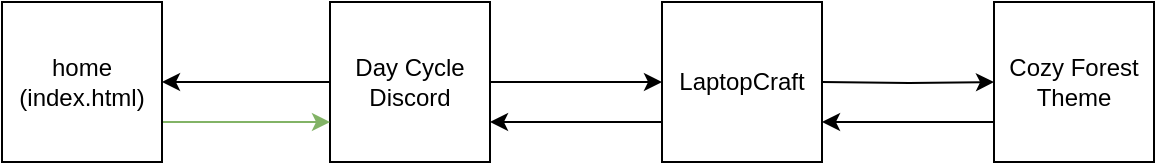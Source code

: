 <mxfile version="17.4.5" type="device"><diagram id="FdNPSbyClmam5iGxWknz" name="Page-1"><mxGraphModel dx="1360" dy="802" grid="1" gridSize="10" guides="1" tooltips="1" connect="1" arrows="1" fold="1" page="1" pageScale="1" pageWidth="827" pageHeight="1169" math="0" shadow="0"><root><mxCell id="0"/><mxCell id="1" parent="0"/><mxCell id="vr2W4pJYS897t9qDco7W-3" style="edgeStyle=orthogonalEdgeStyle;rounded=0;orthogonalLoop=1;jettySize=auto;html=1;exitX=1;exitY=0.5;exitDx=0;exitDy=0;" edge="1" parent="1" source="vr2W4pJYS897t9qDco7W-1" target="vr2W4pJYS897t9qDco7W-4"><mxGeometry relative="1" as="geometry"><mxPoint x="200" y="340" as="targetPoint"/></mxGeometry></mxCell><mxCell id="vr2W4pJYS897t9qDco7W-5" style="edgeStyle=orthogonalEdgeStyle;rounded=0;orthogonalLoop=1;jettySize=auto;html=1;" edge="1" parent="1" source="vr2W4pJYS897t9qDco7W-1" target="vr2W4pJYS897t9qDco7W-6"><mxGeometry relative="1" as="geometry"><mxPoint x="170" y="340" as="targetPoint"/></mxGeometry></mxCell><mxCell id="vr2W4pJYS897t9qDco7W-1" value="Day Cycle&lt;br&gt;Discord" style="whiteSpace=wrap;html=1;aspect=fixed;" vertex="1" parent="1"><mxGeometry x="254" y="300" width="80" height="80" as="geometry"/></mxCell><mxCell id="vr2W4pJYS897t9qDco7W-7" style="edgeStyle=orthogonalEdgeStyle;rounded=0;orthogonalLoop=1;jettySize=auto;html=1;exitX=0;exitY=0.75;exitDx=0;exitDy=0;entryX=1;entryY=0.75;entryDx=0;entryDy=0;" edge="1" parent="1" source="vr2W4pJYS897t9qDco7W-4" target="vr2W4pJYS897t9qDco7W-1"><mxGeometry relative="1" as="geometry"/></mxCell><mxCell id="vr2W4pJYS897t9qDco7W-4" value="LaptopCraft" style="whiteSpace=wrap;html=1;aspect=fixed;" vertex="1" parent="1"><mxGeometry x="420" y="300" width="80" height="80" as="geometry"/></mxCell><mxCell id="vr2W4pJYS897t9qDco7W-8" style="edgeStyle=orthogonalEdgeStyle;rounded=0;orthogonalLoop=1;jettySize=auto;html=1;exitX=1;exitY=0.75;exitDx=0;exitDy=0;entryX=0;entryY=0.75;entryDx=0;entryDy=0;fillColor=#d5e8d4;strokeColor=#82b366;" edge="1" parent="1" source="vr2W4pJYS897t9qDco7W-6" target="vr2W4pJYS897t9qDco7W-1"><mxGeometry relative="1" as="geometry"/></mxCell><mxCell id="vr2W4pJYS897t9qDco7W-6" value="home&lt;br&gt;(index.html)" style="whiteSpace=wrap;html=1;aspect=fixed;" vertex="1" parent="1"><mxGeometry x="90" y="300" width="80" height="80" as="geometry"/></mxCell><mxCell id="vr2W4pJYS897t9qDco7W-9" style="edgeStyle=orthogonalEdgeStyle;rounded=0;orthogonalLoop=1;jettySize=auto;html=1;exitX=1;exitY=0.5;exitDx=0;exitDy=0;" edge="1" parent="1" target="vr2W4pJYS897t9qDco7W-11"><mxGeometry relative="1" as="geometry"><mxPoint x="366" y="340" as="targetPoint"/><mxPoint x="500" y="340" as="sourcePoint"/></mxGeometry></mxCell><mxCell id="vr2W4pJYS897t9qDco7W-10" style="edgeStyle=orthogonalEdgeStyle;rounded=0;orthogonalLoop=1;jettySize=auto;html=1;exitX=0;exitY=0.75;exitDx=0;exitDy=0;entryX=1;entryY=0.75;entryDx=0;entryDy=0;" edge="1" parent="1" source="vr2W4pJYS897t9qDco7W-11"><mxGeometry relative="1" as="geometry"><mxPoint x="500" y="360" as="targetPoint"/></mxGeometry></mxCell><mxCell id="vr2W4pJYS897t9qDco7W-11" value="Cozy Forest&lt;br&gt;Theme" style="whiteSpace=wrap;html=1;aspect=fixed;" vertex="1" parent="1"><mxGeometry x="586" y="300" width="80" height="80" as="geometry"/></mxCell></root></mxGraphModel></diagram></mxfile>